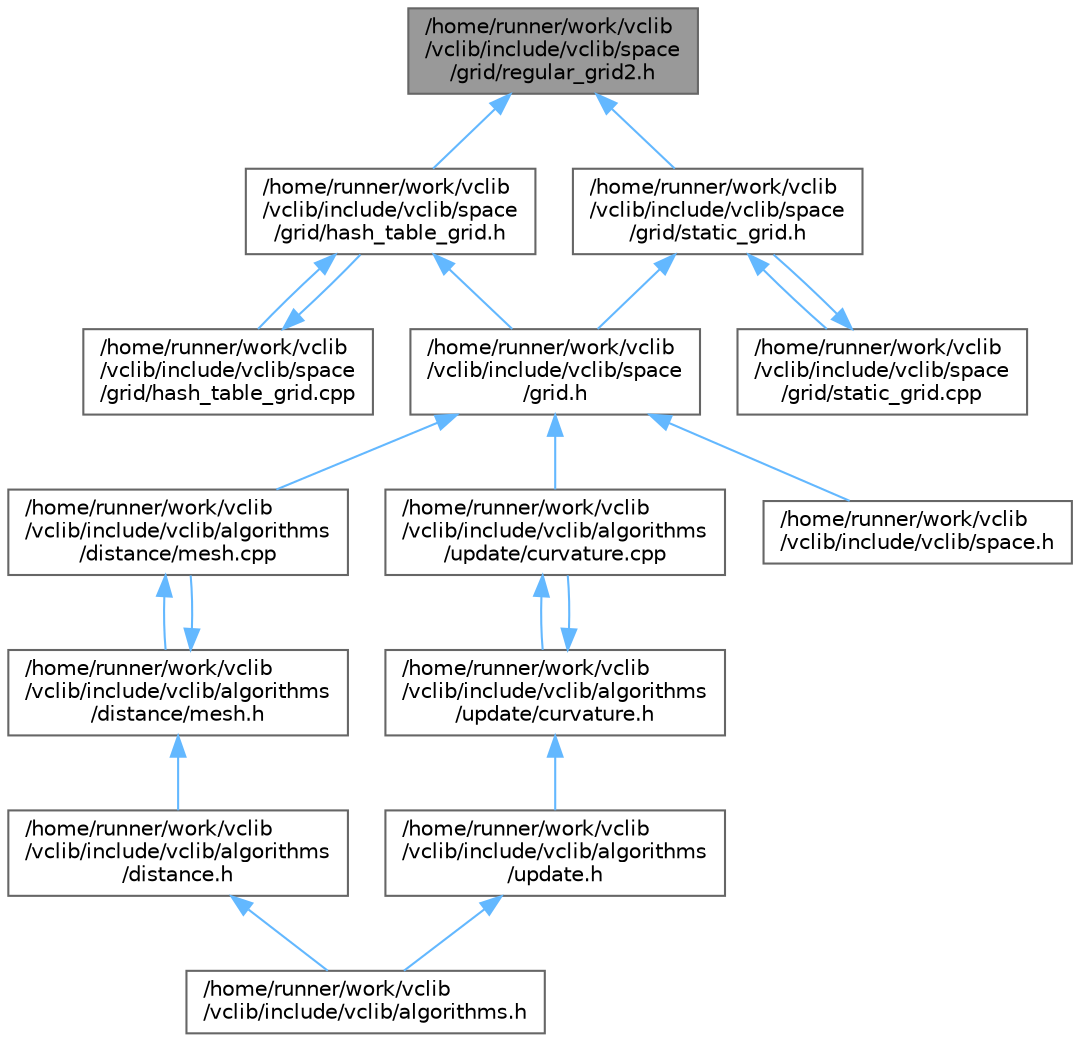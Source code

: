 digraph "/home/runner/work/vclib/vclib/include/vclib/space/grid/regular_grid2.h"
{
 // LATEX_PDF_SIZE
  bgcolor="transparent";
  edge [fontname=Helvetica,fontsize=10,labelfontname=Helvetica,labelfontsize=10];
  node [fontname=Helvetica,fontsize=10,shape=box,height=0.2,width=0.4];
  Node1 [label="/home/runner/work/vclib\l/vclib/include/vclib/space\l/grid/regular_grid2.h",height=0.2,width=0.4,color="gray40", fillcolor="grey60", style="filled", fontcolor="black",tooltip=" "];
  Node1 -> Node2 [dir="back",color="steelblue1",style="solid"];
  Node2 [label="/home/runner/work/vclib\l/vclib/include/vclib/space\l/grid/hash_table_grid.h",height=0.2,width=0.4,color="grey40", fillcolor="white", style="filled",URL="$hash__table__grid_8h.html",tooltip=" "];
  Node2 -> Node3 [dir="back",color="steelblue1",style="solid"];
  Node3 [label="/home/runner/work/vclib\l/vclib/include/vclib/space\l/grid.h",height=0.2,width=0.4,color="grey40", fillcolor="white", style="filled",URL="$grid_8h.html",tooltip=" "];
  Node3 -> Node4 [dir="back",color="steelblue1",style="solid"];
  Node4 [label="/home/runner/work/vclib\l/vclib/include/vclib/algorithms\l/distance/mesh.cpp",height=0.2,width=0.4,color="grey40", fillcolor="white", style="filled",URL="$algorithms_2distance_2mesh_8cpp.html",tooltip=" "];
  Node4 -> Node5 [dir="back",color="steelblue1",style="solid"];
  Node5 [label="/home/runner/work/vclib\l/vclib/include/vclib/algorithms\l/distance/mesh.h",height=0.2,width=0.4,color="grey40", fillcolor="white", style="filled",URL="$algorithms_2distance_2mesh_8h.html",tooltip=" "];
  Node5 -> Node6 [dir="back",color="steelblue1",style="solid"];
  Node6 [label="/home/runner/work/vclib\l/vclib/include/vclib/algorithms\l/distance.h",height=0.2,width=0.4,color="grey40", fillcolor="white", style="filled",URL="$distance_8h.html",tooltip=" "];
  Node6 -> Node7 [dir="back",color="steelblue1",style="solid"];
  Node7 [label="/home/runner/work/vclib\l/vclib/include/vclib/algorithms.h",height=0.2,width=0.4,color="grey40", fillcolor="white", style="filled",URL="$algorithms_8h.html",tooltip=" "];
  Node5 -> Node4 [dir="back",color="steelblue1",style="solid"];
  Node3 -> Node8 [dir="back",color="steelblue1",style="solid"];
  Node8 [label="/home/runner/work/vclib\l/vclib/include/vclib/algorithms\l/update/curvature.cpp",height=0.2,width=0.4,color="grey40", fillcolor="white", style="filled",URL="$curvature_8cpp.html",tooltip=" "];
  Node8 -> Node9 [dir="back",color="steelblue1",style="solid"];
  Node9 [label="/home/runner/work/vclib\l/vclib/include/vclib/algorithms\l/update/curvature.h",height=0.2,width=0.4,color="grey40", fillcolor="white", style="filled",URL="$curvature_8h.html",tooltip=" "];
  Node9 -> Node10 [dir="back",color="steelblue1",style="solid"];
  Node10 [label="/home/runner/work/vclib\l/vclib/include/vclib/algorithms\l/update.h",height=0.2,width=0.4,color="grey40", fillcolor="white", style="filled",URL="$update_8h.html",tooltip=" "];
  Node10 -> Node7 [dir="back",color="steelblue1",style="solid"];
  Node9 -> Node8 [dir="back",color="steelblue1",style="solid"];
  Node3 -> Node11 [dir="back",color="steelblue1",style="solid"];
  Node11 [label="/home/runner/work/vclib\l/vclib/include/vclib/space.h",height=0.2,width=0.4,color="grey40", fillcolor="white", style="filled",URL="$space_8h.html",tooltip=" "];
  Node2 -> Node12 [dir="back",color="steelblue1",style="solid"];
  Node12 [label="/home/runner/work/vclib\l/vclib/include/vclib/space\l/grid/hash_table_grid.cpp",height=0.2,width=0.4,color="grey40", fillcolor="white", style="filled",URL="$hash__table__grid_8cpp.html",tooltip=" "];
  Node12 -> Node2 [dir="back",color="steelblue1",style="solid"];
  Node1 -> Node13 [dir="back",color="steelblue1",style="solid"];
  Node13 [label="/home/runner/work/vclib\l/vclib/include/vclib/space\l/grid/static_grid.h",height=0.2,width=0.4,color="grey40", fillcolor="white", style="filled",URL="$static__grid_8h.html",tooltip=" "];
  Node13 -> Node3 [dir="back",color="steelblue1",style="solid"];
  Node13 -> Node14 [dir="back",color="steelblue1",style="solid"];
  Node14 [label="/home/runner/work/vclib\l/vclib/include/vclib/space\l/grid/static_grid.cpp",height=0.2,width=0.4,color="grey40", fillcolor="white", style="filled",URL="$static__grid_8cpp.html",tooltip=" "];
  Node14 -> Node13 [dir="back",color="steelblue1",style="solid"];
}

